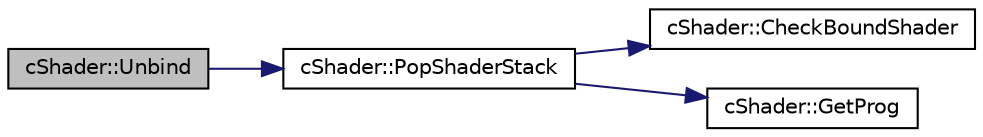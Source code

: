 digraph "cShader::Unbind"
{
 // LATEX_PDF_SIZE
  edge [fontname="Helvetica",fontsize="10",labelfontname="Helvetica",labelfontsize="10"];
  node [fontname="Helvetica",fontsize="10",shape=record];
  rankdir="LR";
  Node1 [label="cShader::Unbind",height=0.2,width=0.4,color="black", fillcolor="grey75", style="filled", fontcolor="black",tooltip=" "];
  Node1 -> Node2 [color="midnightblue",fontsize="10",style="solid",fontname="Helvetica"];
  Node2 [label="cShader::PopShaderStack",height=0.2,width=0.4,color="black", fillcolor="white", style="filled",URL="$classc_shader.html#ad0464bd2a4dc698b78a28b2949240985",tooltip=" "];
  Node2 -> Node3 [color="midnightblue",fontsize="10",style="solid",fontname="Helvetica"];
  Node3 [label="cShader::CheckBoundShader",height=0.2,width=0.4,color="black", fillcolor="white", style="filled",URL="$classc_shader.html#a5f3eaedb1f6d96711ddff844b62775ea",tooltip=" "];
  Node2 -> Node4 [color="midnightblue",fontsize="10",style="solid",fontname="Helvetica"];
  Node4 [label="cShader::GetProg",height=0.2,width=0.4,color="black", fillcolor="white", style="filled",URL="$classc_shader.html#a55418fea52cd9ab2c23e93c459154d47",tooltip=" "];
}
